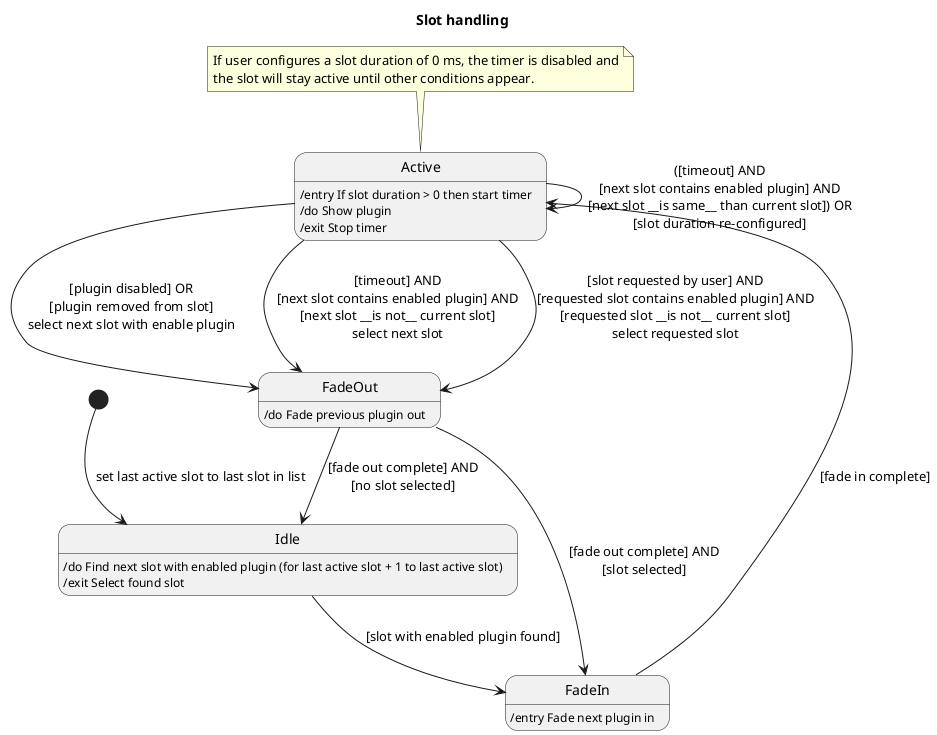 @startuml slot_handling

title Slot handling

state "Idle" as idle: /do Find next slot with enabled plugin (for last active slot + 1 to last active slot)
state "Idle" as idle: /exit Select found slot

state "FadeIn" as fadeIn: /entry Fade next plugin in

state "Active" as active: /entry If slot duration > 0 then start timer
state "Active" as active: /do Show plugin
state "Active" as active: /exit Stop timer

state "FadeOut" as fadeOut: /do Fade previous plugin out

[*] --> idle: set last active slot to last slot in list

idle --> fadeIn: [slot with enabled plugin found]

fadeIn --> active: [fade in complete]

active --> fadeOut: [plugin disabled] OR\n[plugin removed from slot]\nselect next slot with enable plugin
active --> fadeOut: [timeout] AND\n[next slot contains enabled plugin] AND\n[next slot __is not__ current slot]\nselect next slot
active --> fadeOut: [slot requested by user] AND\n[requested slot contains enabled plugin] AND\n[requested slot __is not__ current slot]\nselect requested slot
active -> active: ([timeout] AND\n[next slot contains enabled plugin] AND\n[next slot __is same__ than current slot]) OR\n[slot duration re-configured]

fadeOut --> idle: [fade out complete] AND\n[no slot selected]
fadeOut --> fadeIn: [fade out complete] AND\n[slot selected]

note top of active
    If user configures a slot duration of 0 ms, the timer is disabled and
    the slot will stay active until other conditions appear.
end note

@enduml
